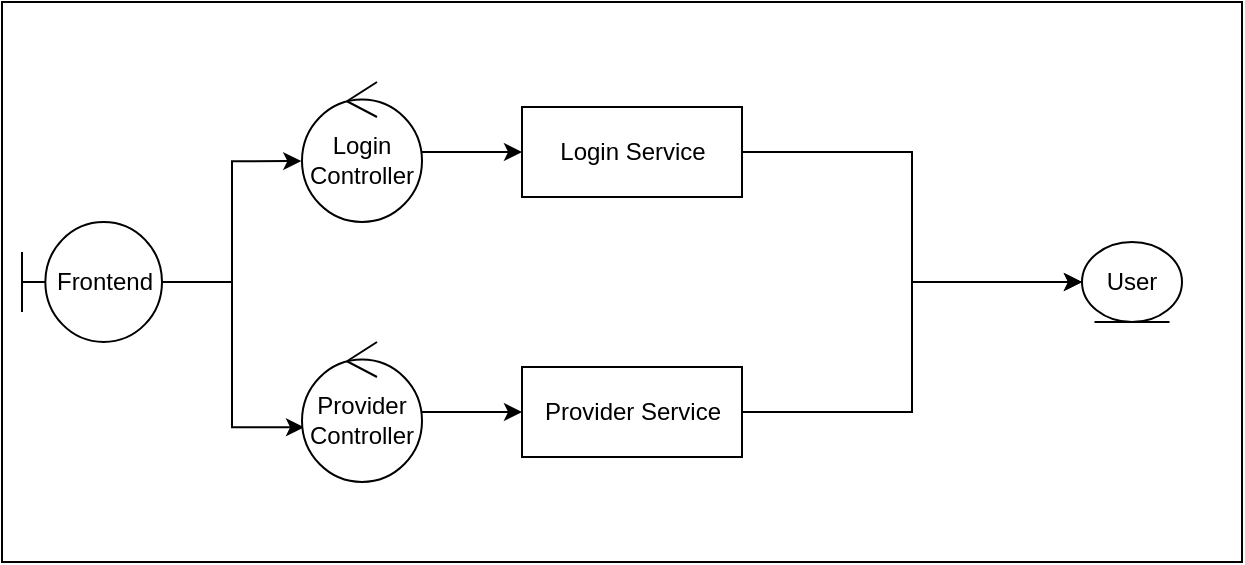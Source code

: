 <mxfile version="21.7.5" type="device">
  <diagram name="Página-1" id="V-zbgPGnZWEujVW_fjf2">
    <mxGraphModel dx="989" dy="517" grid="1" gridSize="10" guides="1" tooltips="1" connect="1" arrows="1" fold="1" page="1" pageScale="1" pageWidth="827" pageHeight="1169" math="0" shadow="0">
      <root>
        <mxCell id="0" />
        <mxCell id="1" parent="0" />
        <mxCell id="3jC16WT6yrERQ1BB2bJJ-1" value="" style="rounded=0;whiteSpace=wrap;html=1;" vertex="1" parent="1">
          <mxGeometry x="180" y="40" width="620" height="280" as="geometry" />
        </mxCell>
        <mxCell id="3jC16WT6yrERQ1BB2bJJ-12" style="edgeStyle=orthogonalEdgeStyle;rounded=0;orthogonalLoop=1;jettySize=auto;html=1;" edge="1" parent="1" source="3jC16WT6yrERQ1BB2bJJ-2" target="3jC16WT6yrERQ1BB2bJJ-9">
          <mxGeometry relative="1" as="geometry" />
        </mxCell>
        <mxCell id="3jC16WT6yrERQ1BB2bJJ-2" value="Login&lt;br&gt;Controller" style="ellipse;shape=umlControl;whiteSpace=wrap;html=1;" vertex="1" parent="1">
          <mxGeometry x="330" y="80" width="60" height="70" as="geometry" />
        </mxCell>
        <mxCell id="3jC16WT6yrERQ1BB2bJJ-3" value="User" style="ellipse;shape=umlEntity;whiteSpace=wrap;html=1;" vertex="1" parent="1">
          <mxGeometry x="720" y="160" width="50" height="40" as="geometry" />
        </mxCell>
        <mxCell id="3jC16WT6yrERQ1BB2bJJ-13" style="edgeStyle=orthogonalEdgeStyle;rounded=0;orthogonalLoop=1;jettySize=auto;html=1;entryX=-0.006;entryY=0.565;entryDx=0;entryDy=0;entryPerimeter=0;" edge="1" parent="1" source="3jC16WT6yrERQ1BB2bJJ-4" target="3jC16WT6yrERQ1BB2bJJ-2">
          <mxGeometry relative="1" as="geometry" />
        </mxCell>
        <mxCell id="3jC16WT6yrERQ1BB2bJJ-14" style="edgeStyle=orthogonalEdgeStyle;rounded=0;orthogonalLoop=1;jettySize=auto;html=1;entryX=0.017;entryY=0.609;entryDx=0;entryDy=0;entryPerimeter=0;" edge="1" parent="1" source="3jC16WT6yrERQ1BB2bJJ-4" target="3jC16WT6yrERQ1BB2bJJ-5">
          <mxGeometry relative="1" as="geometry" />
        </mxCell>
        <mxCell id="3jC16WT6yrERQ1BB2bJJ-4" value="Frontend" style="shape=umlBoundary;whiteSpace=wrap;html=1;" vertex="1" parent="1">
          <mxGeometry x="190" y="150" width="70" height="60" as="geometry" />
        </mxCell>
        <mxCell id="3jC16WT6yrERQ1BB2bJJ-15" style="edgeStyle=orthogonalEdgeStyle;rounded=0;orthogonalLoop=1;jettySize=auto;html=1;" edge="1" parent="1" source="3jC16WT6yrERQ1BB2bJJ-5" target="3jC16WT6yrERQ1BB2bJJ-10">
          <mxGeometry relative="1" as="geometry" />
        </mxCell>
        <mxCell id="3jC16WT6yrERQ1BB2bJJ-5" value="Provider&lt;br&gt;Controller" style="ellipse;shape=umlControl;whiteSpace=wrap;html=1;" vertex="1" parent="1">
          <mxGeometry x="330" y="210" width="60" height="70" as="geometry" />
        </mxCell>
        <mxCell id="3jC16WT6yrERQ1BB2bJJ-11" style="edgeStyle=orthogonalEdgeStyle;rounded=0;orthogonalLoop=1;jettySize=auto;html=1;curved=0;entryX=0;entryY=0.5;entryDx=0;entryDy=0;" edge="1" parent="1" source="3jC16WT6yrERQ1BB2bJJ-9" target="3jC16WT6yrERQ1BB2bJJ-3">
          <mxGeometry relative="1" as="geometry" />
        </mxCell>
        <mxCell id="3jC16WT6yrERQ1BB2bJJ-9" value="Login Service" style="html=1;points=[[0,0,0,0,5],[0,1,0,0,-5],[1,0,0,0,5],[1,1,0,0,-5]];perimeter=orthogonalPerimeter;outlineConnect=0;targetShapes=umlLifeline;portConstraint=eastwest;newEdgeStyle={&quot;curved&quot;:0,&quot;rounded&quot;:0};" vertex="1" parent="1">
          <mxGeometry x="440" y="92.5" width="110" height="45" as="geometry" />
        </mxCell>
        <mxCell id="3jC16WT6yrERQ1BB2bJJ-18" style="edgeStyle=orthogonalEdgeStyle;rounded=0;orthogonalLoop=1;jettySize=auto;html=1;curved=0;entryX=0;entryY=0.5;entryDx=0;entryDy=0;" edge="1" parent="1" source="3jC16WT6yrERQ1BB2bJJ-10" target="3jC16WT6yrERQ1BB2bJJ-3">
          <mxGeometry relative="1" as="geometry" />
        </mxCell>
        <mxCell id="3jC16WT6yrERQ1BB2bJJ-10" value="Provider Service" style="html=1;points=[[0,0,0,0,5],[0,1,0,0,-5],[1,0,0,0,5],[1,1,0,0,-5]];perimeter=orthogonalPerimeter;outlineConnect=0;targetShapes=umlLifeline;portConstraint=eastwest;newEdgeStyle={&quot;curved&quot;:0,&quot;rounded&quot;:0};" vertex="1" parent="1">
          <mxGeometry x="440" y="222.5" width="110" height="45" as="geometry" />
        </mxCell>
      </root>
    </mxGraphModel>
  </diagram>
</mxfile>
